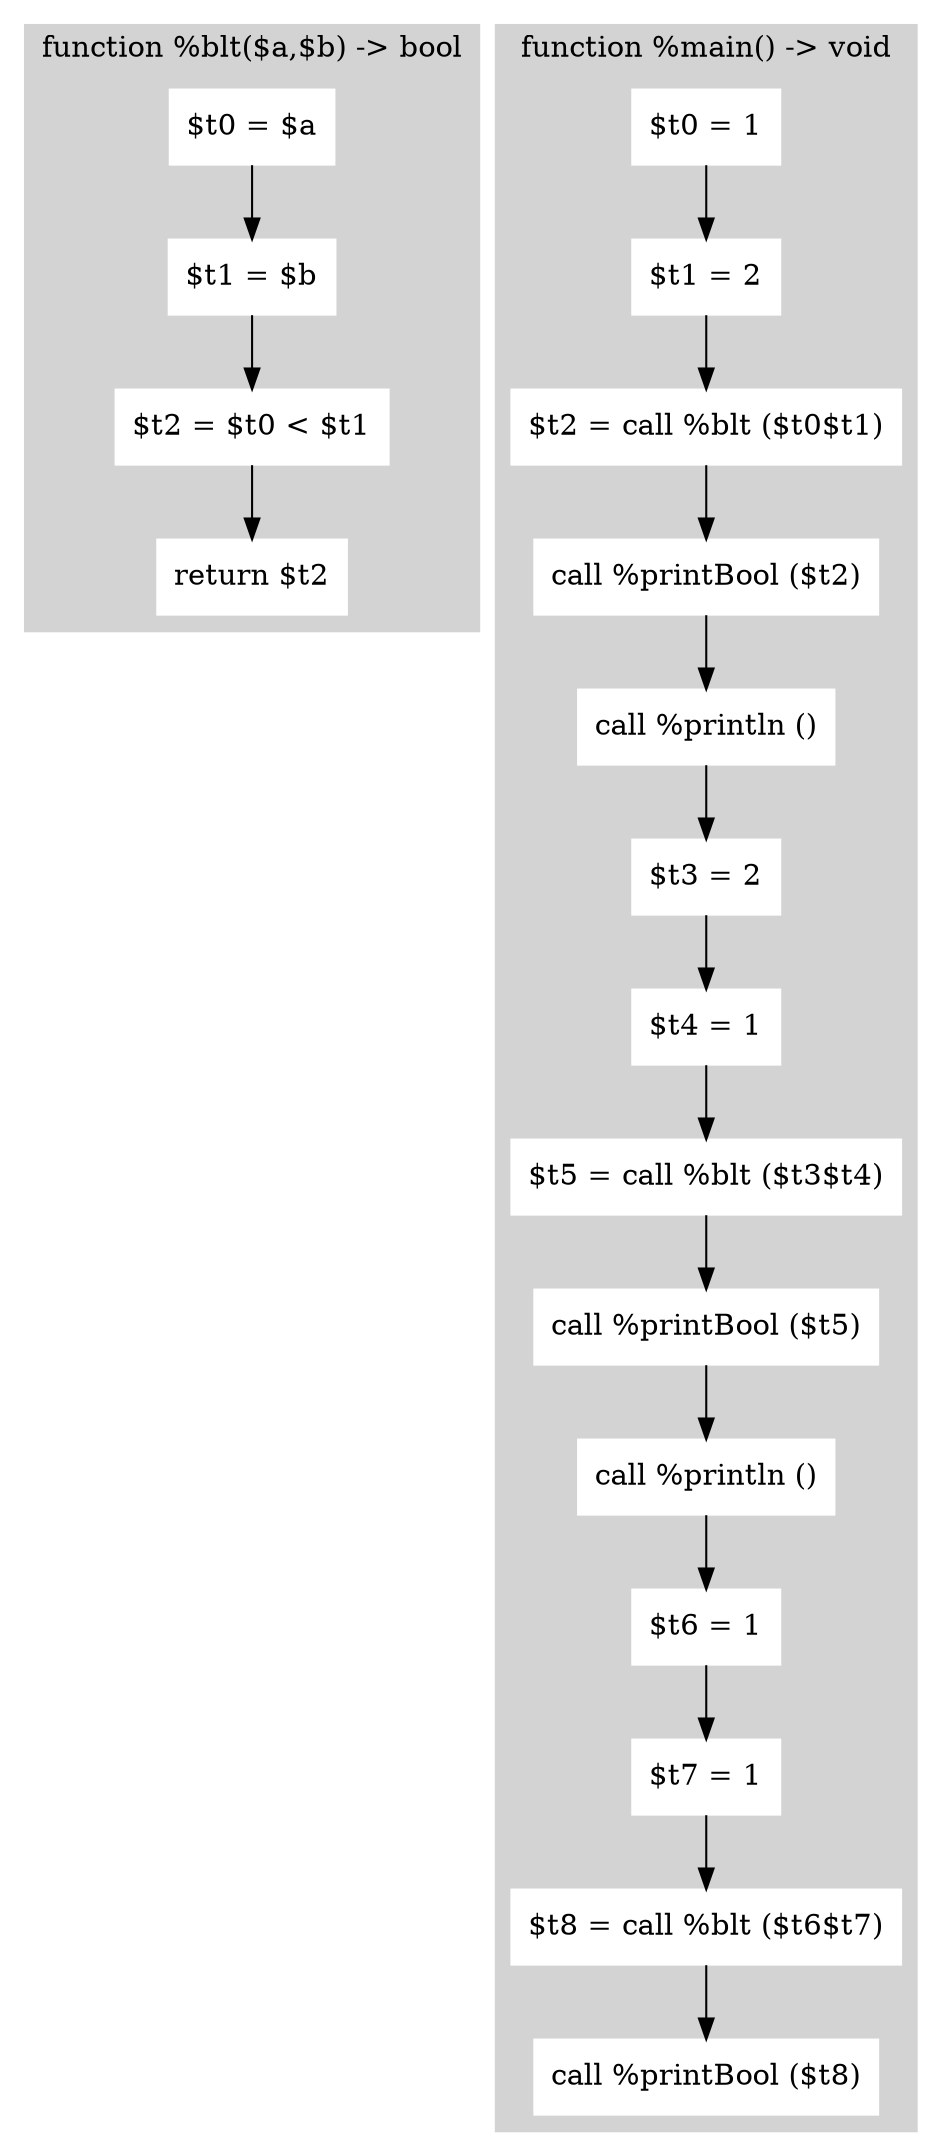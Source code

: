 digraph Program {
  node [shape=rectangle]; 

  subgraph cluster_blt {
    style=filled;color=lightgrey;node [style=filled, color=white];
    label="function %blt($a,$b) -> bool";
    blt_n0 [label="$t0 = $a"];
    blt_n0 -> blt_n1;
    blt_n1 [label="$t1 = $b"];
    blt_n1 -> blt_n2;
    blt_n2 [label="$t2 = $t0 < $t1"];
    blt_n2 -> blt_n3;
    blt_n3 [label="return $t2"];
  }


  subgraph cluster_main {
    style=filled;color=lightgrey;node [style=filled, color=white];
    label="function %main() -> void";
    main_n0 [label="$t0 = 1"];
    main_n0 -> main_n1;
    main_n1 [label="$t1 = 2"];
    main_n1 -> main_n2;
    main_n2 [label="$t2 = call %blt ($t0$t1)"];
    main_n2 -> main_n3;
    main_n3 [label="call %printBool ($t2)"];
    main_n3 -> main_n4;
    main_n4 [label="call %println ()"];
    main_n4 -> main_n5;
    main_n5 [label="$t3 = 2"];
    main_n5 -> main_n6;
    main_n6 [label="$t4 = 1"];
    main_n6 -> main_n7;
    main_n7 [label="$t5 = call %blt ($t3$t4)"];
    main_n7 -> main_n8;
    main_n8 [label="call %printBool ($t5)"];
    main_n8 -> main_n9;
    main_n9 [label="call %println ()"];
    main_n9 -> main_n10;
    main_n10 [label="$t6 = 1"];
    main_n10 -> main_n11;
    main_n11 [label="$t7 = 1"];
    main_n11 -> main_n12;
    main_n12 [label="$t8 = call %blt ($t6$t7)"];
    main_n12 -> main_n13;
    main_n13 [label="call %printBool ($t8)"];
  }

}